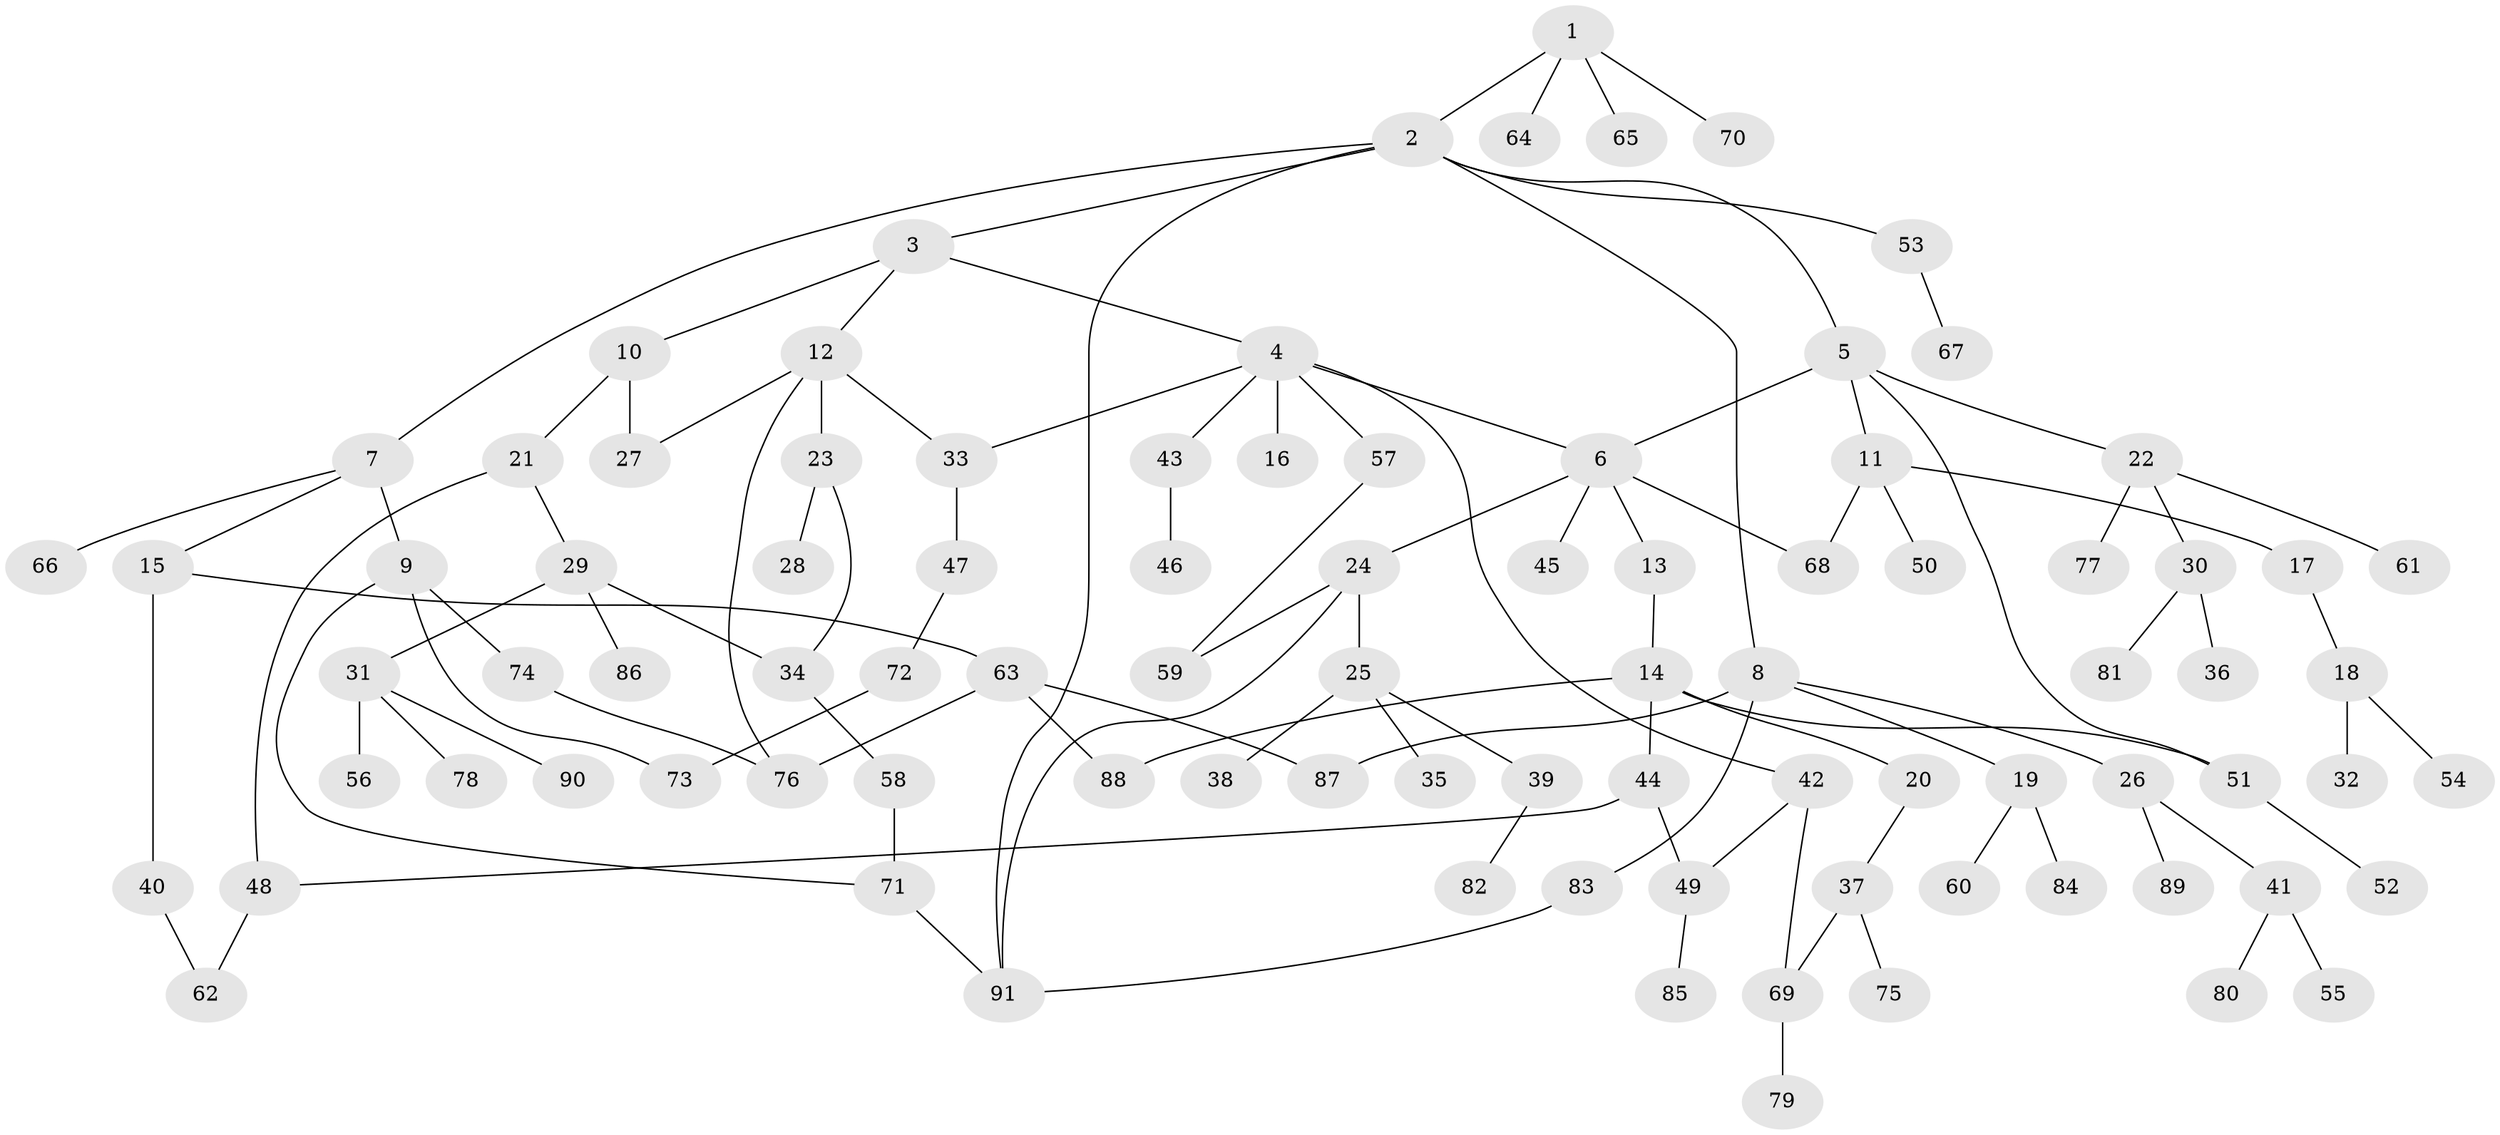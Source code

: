// Generated by graph-tools (version 1.1) at 2025/00/03/09/25 03:00:56]
// undirected, 91 vertices, 110 edges
graph export_dot {
graph [start="1"]
  node [color=gray90,style=filled];
  1;
  2;
  3;
  4;
  5;
  6;
  7;
  8;
  9;
  10;
  11;
  12;
  13;
  14;
  15;
  16;
  17;
  18;
  19;
  20;
  21;
  22;
  23;
  24;
  25;
  26;
  27;
  28;
  29;
  30;
  31;
  32;
  33;
  34;
  35;
  36;
  37;
  38;
  39;
  40;
  41;
  42;
  43;
  44;
  45;
  46;
  47;
  48;
  49;
  50;
  51;
  52;
  53;
  54;
  55;
  56;
  57;
  58;
  59;
  60;
  61;
  62;
  63;
  64;
  65;
  66;
  67;
  68;
  69;
  70;
  71;
  72;
  73;
  74;
  75;
  76;
  77;
  78;
  79;
  80;
  81;
  82;
  83;
  84;
  85;
  86;
  87;
  88;
  89;
  90;
  91;
  1 -- 2;
  1 -- 64;
  1 -- 65;
  1 -- 70;
  2 -- 3;
  2 -- 5;
  2 -- 7;
  2 -- 8;
  2 -- 53;
  2 -- 91;
  3 -- 4;
  3 -- 10;
  3 -- 12;
  4 -- 6;
  4 -- 16;
  4 -- 42;
  4 -- 43;
  4 -- 57;
  4 -- 33;
  5 -- 11;
  5 -- 22;
  5 -- 51;
  5 -- 6;
  6 -- 13;
  6 -- 24;
  6 -- 45;
  6 -- 68;
  7 -- 9;
  7 -- 15;
  7 -- 66;
  8 -- 19;
  8 -- 26;
  8 -- 83;
  8 -- 87;
  9 -- 73;
  9 -- 74;
  9 -- 71;
  10 -- 21;
  10 -- 27;
  11 -- 17;
  11 -- 50;
  11 -- 68;
  12 -- 23;
  12 -- 33;
  12 -- 27;
  12 -- 76;
  13 -- 14;
  14 -- 20;
  14 -- 44;
  14 -- 51;
  14 -- 88;
  15 -- 40;
  15 -- 63;
  17 -- 18;
  18 -- 32;
  18 -- 54;
  19 -- 60;
  19 -- 84;
  20 -- 37;
  21 -- 29;
  21 -- 48;
  22 -- 30;
  22 -- 61;
  22 -- 77;
  23 -- 28;
  23 -- 34;
  24 -- 25;
  24 -- 59;
  24 -- 91;
  25 -- 35;
  25 -- 38;
  25 -- 39;
  26 -- 41;
  26 -- 89;
  29 -- 31;
  29 -- 34;
  29 -- 86;
  30 -- 36;
  30 -- 81;
  31 -- 56;
  31 -- 78;
  31 -- 90;
  33 -- 47;
  34 -- 58;
  37 -- 75;
  37 -- 69;
  39 -- 82;
  40 -- 62;
  41 -- 55;
  41 -- 80;
  42 -- 69;
  42 -- 49;
  43 -- 46;
  44 -- 48;
  44 -- 49;
  47 -- 72;
  48 -- 62;
  49 -- 85;
  51 -- 52;
  53 -- 67;
  57 -- 59;
  58 -- 71;
  63 -- 76;
  63 -- 87;
  63 -- 88;
  69 -- 79;
  71 -- 91;
  72 -- 73;
  74 -- 76;
  83 -- 91;
}
